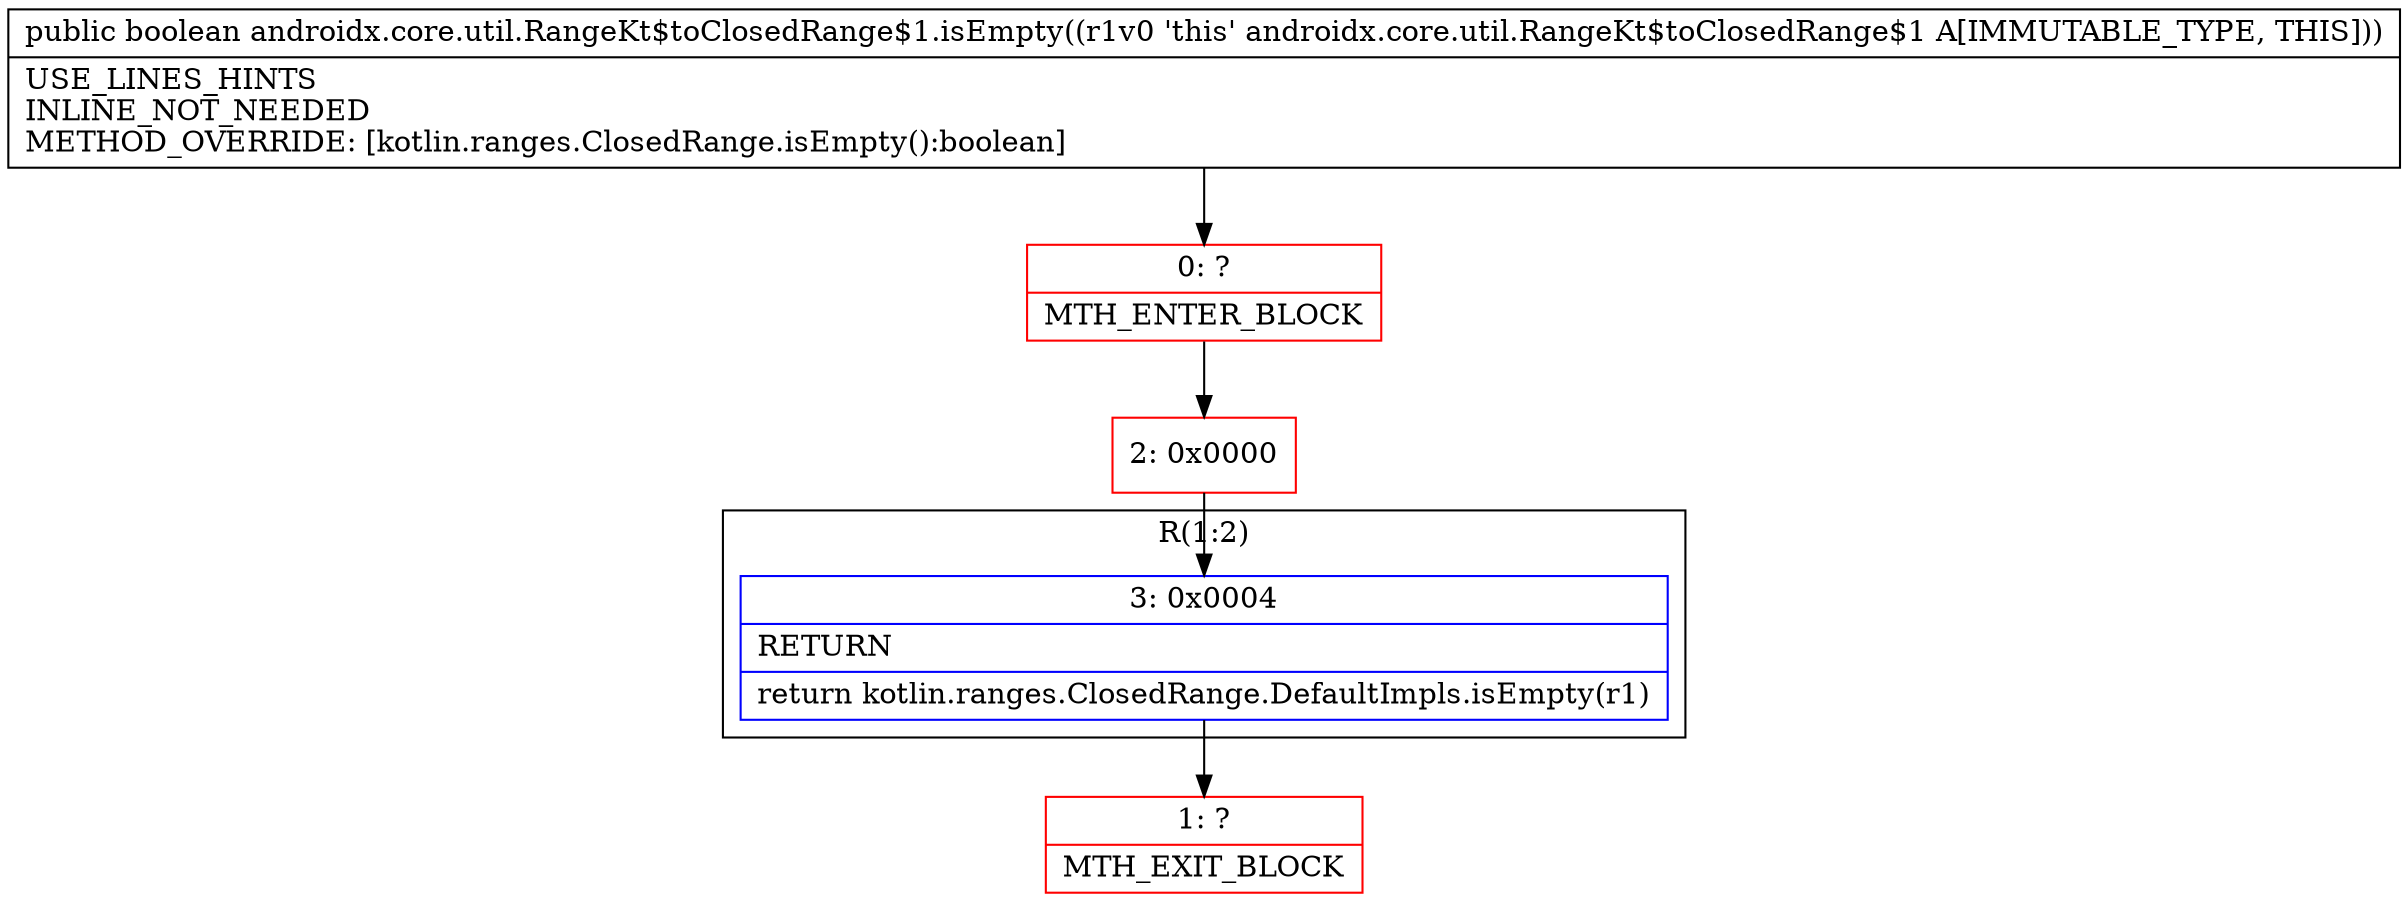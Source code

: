 digraph "CFG forandroidx.core.util.RangeKt$toClosedRange$1.isEmpty()Z" {
subgraph cluster_Region_1267713320 {
label = "R(1:2)";
node [shape=record,color=blue];
Node_3 [shape=record,label="{3\:\ 0x0004|RETURN\l|return kotlin.ranges.ClosedRange.DefaultImpls.isEmpty(r1)\l}"];
}
Node_0 [shape=record,color=red,label="{0\:\ ?|MTH_ENTER_BLOCK\l}"];
Node_2 [shape=record,color=red,label="{2\:\ 0x0000}"];
Node_1 [shape=record,color=red,label="{1\:\ ?|MTH_EXIT_BLOCK\l}"];
MethodNode[shape=record,label="{public boolean androidx.core.util.RangeKt$toClosedRange$1.isEmpty((r1v0 'this' androidx.core.util.RangeKt$toClosedRange$1 A[IMMUTABLE_TYPE, THIS]))  | USE_LINES_HINTS\lINLINE_NOT_NEEDED\lMETHOD_OVERRIDE: [kotlin.ranges.ClosedRange.isEmpty():boolean]\l}"];
MethodNode -> Node_0;Node_3 -> Node_1;
Node_0 -> Node_2;
Node_2 -> Node_3;
}

